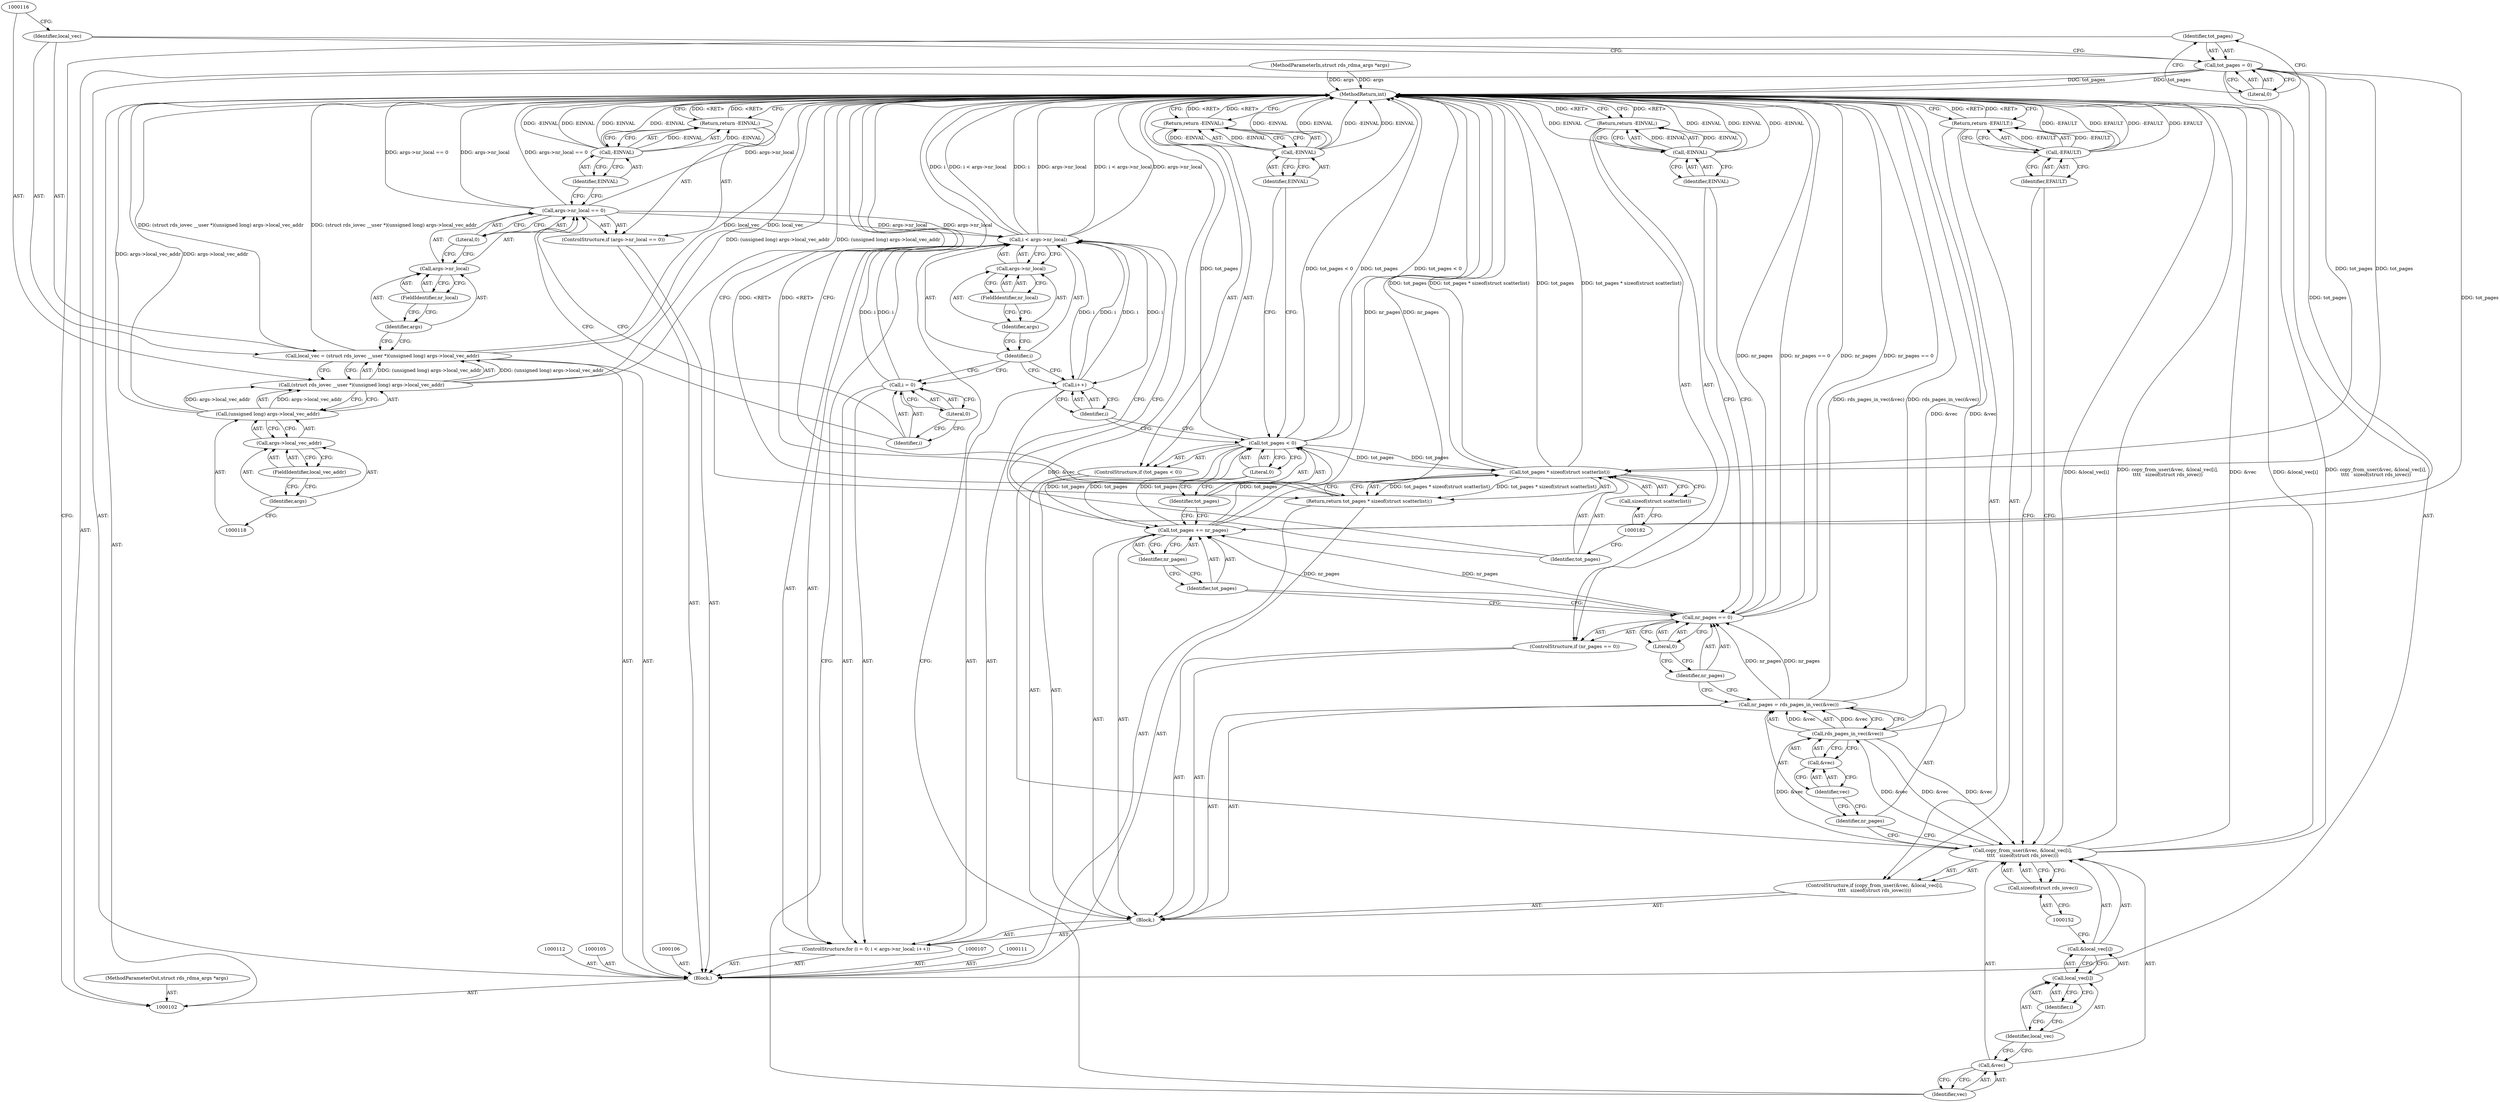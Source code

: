 digraph "0_linux_c095508770aebf1b9218e77026e48345d719b17c" {
"1000183" [label="(MethodReturn,int)"];
"1000103" [label="(MethodParameterIn,struct rds_rdma_args *args)"];
"1000258" [label="(MethodParameterOut,struct rds_rdma_args *args)"];
"1000122" [label="(ControlStructure,if (args->nr_local == 0))"];
"1000126" [label="(FieldIdentifier,nr_local)"];
"1000127" [label="(Literal,0)"];
"1000123" [label="(Call,args->nr_local == 0)"];
"1000124" [label="(Call,args->nr_local)"];
"1000125" [label="(Identifier,args)"];
"1000130" [label="(Identifier,EINVAL)"];
"1000128" [label="(Return,return -EINVAL;)"];
"1000129" [label="(Call,-EINVAL)"];
"1000134" [label="(Literal,0)"];
"1000135" [label="(Call,i < args->nr_local)"];
"1000136" [label="(Identifier,i)"];
"1000137" [label="(Call,args->nr_local)"];
"1000138" [label="(Identifier,args)"];
"1000131" [label="(ControlStructure,for (i = 0; i < args->nr_local; i++))"];
"1000139" [label="(FieldIdentifier,nr_local)"];
"1000140" [label="(Call,i++)"];
"1000141" [label="(Identifier,i)"];
"1000142" [label="(Block,)"];
"1000132" [label="(Call,i = 0)"];
"1000133" [label="(Identifier,i)"];
"1000145" [label="(Call,&vec)"];
"1000146" [label="(Identifier,vec)"];
"1000147" [label="(Call,&local_vec[i])"];
"1000148" [label="(Call,local_vec[i])"];
"1000149" [label="(Identifier,local_vec)"];
"1000143" [label="(ControlStructure,if (copy_from_user(&vec, &local_vec[i],\n\t\t\t\t   sizeof(struct rds_iovec))))"];
"1000150" [label="(Identifier,i)"];
"1000144" [label="(Call,copy_from_user(&vec, &local_vec[i],\n\t\t\t\t   sizeof(struct rds_iovec)))"];
"1000151" [label="(Call,sizeof(struct rds_iovec))"];
"1000154" [label="(Call,-EFAULT)"];
"1000155" [label="(Identifier,EFAULT)"];
"1000153" [label="(Return,return -EFAULT;)"];
"1000104" [label="(Block,)"];
"1000158" [label="(Call,rds_pages_in_vec(&vec))"];
"1000156" [label="(Call,nr_pages = rds_pages_in_vec(&vec))"];
"1000157" [label="(Identifier,nr_pages)"];
"1000159" [label="(Call,&vec)"];
"1000160" [label="(Identifier,vec)"];
"1000164" [label="(Literal,0)"];
"1000161" [label="(ControlStructure,if (nr_pages == 0))"];
"1000162" [label="(Call,nr_pages == 0)"];
"1000163" [label="(Identifier,nr_pages)"];
"1000166" [label="(Call,-EINVAL)"];
"1000167" [label="(Identifier,EINVAL)"];
"1000165" [label="(Return,return -EINVAL;)"];
"1000170" [label="(Identifier,nr_pages)"];
"1000168" [label="(Call,tot_pages += nr_pages)"];
"1000169" [label="(Identifier,tot_pages)"];
"1000174" [label="(Literal,0)"];
"1000171" [label="(ControlStructure,if (tot_pages < 0))"];
"1000172" [label="(Call,tot_pages < 0)"];
"1000173" [label="(Identifier,tot_pages)"];
"1000176" [label="(Call,-EINVAL)"];
"1000177" [label="(Identifier,EINVAL)"];
"1000175" [label="(Return,return -EINVAL;)"];
"1000178" [label="(Return,return tot_pages * sizeof(struct scatterlist);)"];
"1000181" [label="(Call,sizeof(struct scatterlist))"];
"1000179" [label="(Call,tot_pages * sizeof(struct scatterlist))"];
"1000180" [label="(Identifier,tot_pages)"];
"1000110" [label="(Literal,0)"];
"1000108" [label="(Call,tot_pages = 0)"];
"1000109" [label="(Identifier,tot_pages)"];
"1000115" [label="(Call,(struct rds_iovec __user *)(unsigned long) args->local_vec_addr)"];
"1000113" [label="(Call,local_vec = (struct rds_iovec __user *)(unsigned long) args->local_vec_addr)"];
"1000114" [label="(Identifier,local_vec)"];
"1000117" [label="(Call,(unsigned long) args->local_vec_addr)"];
"1000119" [label="(Call,args->local_vec_addr)"];
"1000120" [label="(Identifier,args)"];
"1000121" [label="(FieldIdentifier,local_vec_addr)"];
"1000183" -> "1000102"  [label="AST: "];
"1000183" -> "1000128"  [label="CFG: "];
"1000183" -> "1000153"  [label="CFG: "];
"1000183" -> "1000165"  [label="CFG: "];
"1000183" -> "1000175"  [label="CFG: "];
"1000183" -> "1000178"  [label="CFG: "];
"1000165" -> "1000183"  [label="DDG: <RET>"];
"1000153" -> "1000183"  [label="DDG: <RET>"];
"1000178" -> "1000183"  [label="DDG: <RET>"];
"1000172" -> "1000183"  [label="DDG: tot_pages < 0"];
"1000172" -> "1000183"  [label="DDG: tot_pages"];
"1000179" -> "1000183"  [label="DDG: tot_pages * sizeof(struct scatterlist)"];
"1000179" -> "1000183"  [label="DDG: tot_pages"];
"1000113" -> "1000183"  [label="DDG: local_vec"];
"1000113" -> "1000183"  [label="DDG: (struct rds_iovec __user *)(unsigned long) args->local_vec_addr"];
"1000176" -> "1000183"  [label="DDG: -EINVAL"];
"1000176" -> "1000183"  [label="DDG: EINVAL"];
"1000154" -> "1000183"  [label="DDG: -EFAULT"];
"1000154" -> "1000183"  [label="DDG: EFAULT"];
"1000117" -> "1000183"  [label="DDG: args->local_vec_addr"];
"1000144" -> "1000183"  [label="DDG: &local_vec[i]"];
"1000144" -> "1000183"  [label="DDG: copy_from_user(&vec, &local_vec[i],\n\t\t\t\t   sizeof(struct rds_iovec))"];
"1000144" -> "1000183"  [label="DDG: &vec"];
"1000123" -> "1000183"  [label="DDG: args->nr_local"];
"1000123" -> "1000183"  [label="DDG: args->nr_local == 0"];
"1000158" -> "1000183"  [label="DDG: &vec"];
"1000115" -> "1000183"  [label="DDG: (unsigned long) args->local_vec_addr"];
"1000129" -> "1000183"  [label="DDG: EINVAL"];
"1000129" -> "1000183"  [label="DDG: -EINVAL"];
"1000166" -> "1000183"  [label="DDG: -EINVAL"];
"1000166" -> "1000183"  [label="DDG: EINVAL"];
"1000156" -> "1000183"  [label="DDG: rds_pages_in_vec(&vec)"];
"1000103" -> "1000183"  [label="DDG: args"];
"1000135" -> "1000183"  [label="DDG: i < args->nr_local"];
"1000135" -> "1000183"  [label="DDG: i"];
"1000135" -> "1000183"  [label="DDG: args->nr_local"];
"1000168" -> "1000183"  [label="DDG: nr_pages"];
"1000162" -> "1000183"  [label="DDG: nr_pages"];
"1000162" -> "1000183"  [label="DDG: nr_pages == 0"];
"1000108" -> "1000183"  [label="DDG: tot_pages"];
"1000175" -> "1000183"  [label="DDG: <RET>"];
"1000128" -> "1000183"  [label="DDG: <RET>"];
"1000103" -> "1000102"  [label="AST: "];
"1000103" -> "1000183"  [label="DDG: args"];
"1000258" -> "1000102"  [label="AST: "];
"1000122" -> "1000104"  [label="AST: "];
"1000123" -> "1000122"  [label="AST: "];
"1000128" -> "1000122"  [label="AST: "];
"1000126" -> "1000124"  [label="AST: "];
"1000126" -> "1000125"  [label="CFG: "];
"1000124" -> "1000126"  [label="CFG: "];
"1000127" -> "1000123"  [label="AST: "];
"1000127" -> "1000124"  [label="CFG: "];
"1000123" -> "1000127"  [label="CFG: "];
"1000123" -> "1000122"  [label="AST: "];
"1000123" -> "1000127"  [label="CFG: "];
"1000124" -> "1000123"  [label="AST: "];
"1000127" -> "1000123"  [label="AST: "];
"1000130" -> "1000123"  [label="CFG: "];
"1000133" -> "1000123"  [label="CFG: "];
"1000123" -> "1000183"  [label="DDG: args->nr_local"];
"1000123" -> "1000183"  [label="DDG: args->nr_local == 0"];
"1000123" -> "1000135"  [label="DDG: args->nr_local"];
"1000124" -> "1000123"  [label="AST: "];
"1000124" -> "1000126"  [label="CFG: "];
"1000125" -> "1000124"  [label="AST: "];
"1000126" -> "1000124"  [label="AST: "];
"1000127" -> "1000124"  [label="CFG: "];
"1000125" -> "1000124"  [label="AST: "];
"1000125" -> "1000113"  [label="CFG: "];
"1000126" -> "1000125"  [label="CFG: "];
"1000130" -> "1000129"  [label="AST: "];
"1000130" -> "1000123"  [label="CFG: "];
"1000129" -> "1000130"  [label="CFG: "];
"1000128" -> "1000122"  [label="AST: "];
"1000128" -> "1000129"  [label="CFG: "];
"1000129" -> "1000128"  [label="AST: "];
"1000183" -> "1000128"  [label="CFG: "];
"1000128" -> "1000183"  [label="DDG: <RET>"];
"1000129" -> "1000128"  [label="DDG: -EINVAL"];
"1000129" -> "1000128"  [label="AST: "];
"1000129" -> "1000130"  [label="CFG: "];
"1000130" -> "1000129"  [label="AST: "];
"1000128" -> "1000129"  [label="CFG: "];
"1000129" -> "1000183"  [label="DDG: EINVAL"];
"1000129" -> "1000183"  [label="DDG: -EINVAL"];
"1000129" -> "1000128"  [label="DDG: -EINVAL"];
"1000134" -> "1000132"  [label="AST: "];
"1000134" -> "1000133"  [label="CFG: "];
"1000132" -> "1000134"  [label="CFG: "];
"1000135" -> "1000131"  [label="AST: "];
"1000135" -> "1000137"  [label="CFG: "];
"1000136" -> "1000135"  [label="AST: "];
"1000137" -> "1000135"  [label="AST: "];
"1000146" -> "1000135"  [label="CFG: "];
"1000180" -> "1000135"  [label="CFG: "];
"1000135" -> "1000183"  [label="DDG: i < args->nr_local"];
"1000135" -> "1000183"  [label="DDG: i"];
"1000135" -> "1000183"  [label="DDG: args->nr_local"];
"1000140" -> "1000135"  [label="DDG: i"];
"1000132" -> "1000135"  [label="DDG: i"];
"1000123" -> "1000135"  [label="DDG: args->nr_local"];
"1000135" -> "1000140"  [label="DDG: i"];
"1000136" -> "1000135"  [label="AST: "];
"1000136" -> "1000132"  [label="CFG: "];
"1000136" -> "1000140"  [label="CFG: "];
"1000138" -> "1000136"  [label="CFG: "];
"1000137" -> "1000135"  [label="AST: "];
"1000137" -> "1000139"  [label="CFG: "];
"1000138" -> "1000137"  [label="AST: "];
"1000139" -> "1000137"  [label="AST: "];
"1000135" -> "1000137"  [label="CFG: "];
"1000138" -> "1000137"  [label="AST: "];
"1000138" -> "1000136"  [label="CFG: "];
"1000139" -> "1000138"  [label="CFG: "];
"1000131" -> "1000104"  [label="AST: "];
"1000132" -> "1000131"  [label="AST: "];
"1000135" -> "1000131"  [label="AST: "];
"1000140" -> "1000131"  [label="AST: "];
"1000142" -> "1000131"  [label="AST: "];
"1000139" -> "1000137"  [label="AST: "];
"1000139" -> "1000138"  [label="CFG: "];
"1000137" -> "1000139"  [label="CFG: "];
"1000140" -> "1000131"  [label="AST: "];
"1000140" -> "1000141"  [label="CFG: "];
"1000141" -> "1000140"  [label="AST: "];
"1000136" -> "1000140"  [label="CFG: "];
"1000140" -> "1000135"  [label="DDG: i"];
"1000135" -> "1000140"  [label="DDG: i"];
"1000141" -> "1000140"  [label="AST: "];
"1000141" -> "1000172"  [label="CFG: "];
"1000140" -> "1000141"  [label="CFG: "];
"1000142" -> "1000131"  [label="AST: "];
"1000143" -> "1000142"  [label="AST: "];
"1000156" -> "1000142"  [label="AST: "];
"1000161" -> "1000142"  [label="AST: "];
"1000168" -> "1000142"  [label="AST: "];
"1000171" -> "1000142"  [label="AST: "];
"1000132" -> "1000131"  [label="AST: "];
"1000132" -> "1000134"  [label="CFG: "];
"1000133" -> "1000132"  [label="AST: "];
"1000134" -> "1000132"  [label="AST: "];
"1000136" -> "1000132"  [label="CFG: "];
"1000132" -> "1000135"  [label="DDG: i"];
"1000133" -> "1000132"  [label="AST: "];
"1000133" -> "1000123"  [label="CFG: "];
"1000134" -> "1000133"  [label="CFG: "];
"1000145" -> "1000144"  [label="AST: "];
"1000145" -> "1000146"  [label="CFG: "];
"1000146" -> "1000145"  [label="AST: "];
"1000149" -> "1000145"  [label="CFG: "];
"1000146" -> "1000145"  [label="AST: "];
"1000146" -> "1000135"  [label="CFG: "];
"1000145" -> "1000146"  [label="CFG: "];
"1000147" -> "1000144"  [label="AST: "];
"1000147" -> "1000148"  [label="CFG: "];
"1000148" -> "1000147"  [label="AST: "];
"1000152" -> "1000147"  [label="CFG: "];
"1000148" -> "1000147"  [label="AST: "];
"1000148" -> "1000150"  [label="CFG: "];
"1000149" -> "1000148"  [label="AST: "];
"1000150" -> "1000148"  [label="AST: "];
"1000147" -> "1000148"  [label="CFG: "];
"1000149" -> "1000148"  [label="AST: "];
"1000149" -> "1000145"  [label="CFG: "];
"1000150" -> "1000149"  [label="CFG: "];
"1000143" -> "1000142"  [label="AST: "];
"1000144" -> "1000143"  [label="AST: "];
"1000153" -> "1000143"  [label="AST: "];
"1000150" -> "1000148"  [label="AST: "];
"1000150" -> "1000149"  [label="CFG: "];
"1000148" -> "1000150"  [label="CFG: "];
"1000144" -> "1000143"  [label="AST: "];
"1000144" -> "1000151"  [label="CFG: "];
"1000145" -> "1000144"  [label="AST: "];
"1000147" -> "1000144"  [label="AST: "];
"1000151" -> "1000144"  [label="AST: "];
"1000155" -> "1000144"  [label="CFG: "];
"1000157" -> "1000144"  [label="CFG: "];
"1000144" -> "1000183"  [label="DDG: &local_vec[i]"];
"1000144" -> "1000183"  [label="DDG: copy_from_user(&vec, &local_vec[i],\n\t\t\t\t   sizeof(struct rds_iovec))"];
"1000144" -> "1000183"  [label="DDG: &vec"];
"1000158" -> "1000144"  [label="DDG: &vec"];
"1000144" -> "1000158"  [label="DDG: &vec"];
"1000151" -> "1000144"  [label="AST: "];
"1000151" -> "1000152"  [label="CFG: "];
"1000152" -> "1000151"  [label="AST: "];
"1000144" -> "1000151"  [label="CFG: "];
"1000154" -> "1000153"  [label="AST: "];
"1000154" -> "1000155"  [label="CFG: "];
"1000155" -> "1000154"  [label="AST: "];
"1000153" -> "1000154"  [label="CFG: "];
"1000154" -> "1000183"  [label="DDG: -EFAULT"];
"1000154" -> "1000183"  [label="DDG: EFAULT"];
"1000154" -> "1000153"  [label="DDG: -EFAULT"];
"1000155" -> "1000154"  [label="AST: "];
"1000155" -> "1000144"  [label="CFG: "];
"1000154" -> "1000155"  [label="CFG: "];
"1000153" -> "1000143"  [label="AST: "];
"1000153" -> "1000154"  [label="CFG: "];
"1000154" -> "1000153"  [label="AST: "];
"1000183" -> "1000153"  [label="CFG: "];
"1000153" -> "1000183"  [label="DDG: <RET>"];
"1000154" -> "1000153"  [label="DDG: -EFAULT"];
"1000104" -> "1000102"  [label="AST: "];
"1000105" -> "1000104"  [label="AST: "];
"1000106" -> "1000104"  [label="AST: "];
"1000107" -> "1000104"  [label="AST: "];
"1000108" -> "1000104"  [label="AST: "];
"1000111" -> "1000104"  [label="AST: "];
"1000112" -> "1000104"  [label="AST: "];
"1000113" -> "1000104"  [label="AST: "];
"1000122" -> "1000104"  [label="AST: "];
"1000131" -> "1000104"  [label="AST: "];
"1000178" -> "1000104"  [label="AST: "];
"1000158" -> "1000156"  [label="AST: "];
"1000158" -> "1000159"  [label="CFG: "];
"1000159" -> "1000158"  [label="AST: "];
"1000156" -> "1000158"  [label="CFG: "];
"1000158" -> "1000183"  [label="DDG: &vec"];
"1000158" -> "1000144"  [label="DDG: &vec"];
"1000158" -> "1000156"  [label="DDG: &vec"];
"1000144" -> "1000158"  [label="DDG: &vec"];
"1000156" -> "1000142"  [label="AST: "];
"1000156" -> "1000158"  [label="CFG: "];
"1000157" -> "1000156"  [label="AST: "];
"1000158" -> "1000156"  [label="AST: "];
"1000163" -> "1000156"  [label="CFG: "];
"1000156" -> "1000183"  [label="DDG: rds_pages_in_vec(&vec)"];
"1000158" -> "1000156"  [label="DDG: &vec"];
"1000156" -> "1000162"  [label="DDG: nr_pages"];
"1000157" -> "1000156"  [label="AST: "];
"1000157" -> "1000144"  [label="CFG: "];
"1000160" -> "1000157"  [label="CFG: "];
"1000159" -> "1000158"  [label="AST: "];
"1000159" -> "1000160"  [label="CFG: "];
"1000160" -> "1000159"  [label="AST: "];
"1000158" -> "1000159"  [label="CFG: "];
"1000160" -> "1000159"  [label="AST: "];
"1000160" -> "1000157"  [label="CFG: "];
"1000159" -> "1000160"  [label="CFG: "];
"1000164" -> "1000162"  [label="AST: "];
"1000164" -> "1000163"  [label="CFG: "];
"1000162" -> "1000164"  [label="CFG: "];
"1000161" -> "1000142"  [label="AST: "];
"1000162" -> "1000161"  [label="AST: "];
"1000165" -> "1000161"  [label="AST: "];
"1000162" -> "1000161"  [label="AST: "];
"1000162" -> "1000164"  [label="CFG: "];
"1000163" -> "1000162"  [label="AST: "];
"1000164" -> "1000162"  [label="AST: "];
"1000167" -> "1000162"  [label="CFG: "];
"1000169" -> "1000162"  [label="CFG: "];
"1000162" -> "1000183"  [label="DDG: nr_pages"];
"1000162" -> "1000183"  [label="DDG: nr_pages == 0"];
"1000156" -> "1000162"  [label="DDG: nr_pages"];
"1000162" -> "1000168"  [label="DDG: nr_pages"];
"1000163" -> "1000162"  [label="AST: "];
"1000163" -> "1000156"  [label="CFG: "];
"1000164" -> "1000163"  [label="CFG: "];
"1000166" -> "1000165"  [label="AST: "];
"1000166" -> "1000167"  [label="CFG: "];
"1000167" -> "1000166"  [label="AST: "];
"1000165" -> "1000166"  [label="CFG: "];
"1000166" -> "1000183"  [label="DDG: -EINVAL"];
"1000166" -> "1000183"  [label="DDG: EINVAL"];
"1000166" -> "1000165"  [label="DDG: -EINVAL"];
"1000167" -> "1000166"  [label="AST: "];
"1000167" -> "1000162"  [label="CFG: "];
"1000166" -> "1000167"  [label="CFG: "];
"1000165" -> "1000161"  [label="AST: "];
"1000165" -> "1000166"  [label="CFG: "];
"1000166" -> "1000165"  [label="AST: "];
"1000183" -> "1000165"  [label="CFG: "];
"1000165" -> "1000183"  [label="DDG: <RET>"];
"1000166" -> "1000165"  [label="DDG: -EINVAL"];
"1000170" -> "1000168"  [label="AST: "];
"1000170" -> "1000169"  [label="CFG: "];
"1000168" -> "1000170"  [label="CFG: "];
"1000168" -> "1000142"  [label="AST: "];
"1000168" -> "1000170"  [label="CFG: "];
"1000169" -> "1000168"  [label="AST: "];
"1000170" -> "1000168"  [label="AST: "];
"1000173" -> "1000168"  [label="CFG: "];
"1000168" -> "1000183"  [label="DDG: nr_pages"];
"1000162" -> "1000168"  [label="DDG: nr_pages"];
"1000172" -> "1000168"  [label="DDG: tot_pages"];
"1000108" -> "1000168"  [label="DDG: tot_pages"];
"1000168" -> "1000172"  [label="DDG: tot_pages"];
"1000169" -> "1000168"  [label="AST: "];
"1000169" -> "1000162"  [label="CFG: "];
"1000170" -> "1000169"  [label="CFG: "];
"1000174" -> "1000172"  [label="AST: "];
"1000174" -> "1000173"  [label="CFG: "];
"1000172" -> "1000174"  [label="CFG: "];
"1000171" -> "1000142"  [label="AST: "];
"1000172" -> "1000171"  [label="AST: "];
"1000175" -> "1000171"  [label="AST: "];
"1000172" -> "1000171"  [label="AST: "];
"1000172" -> "1000174"  [label="CFG: "];
"1000173" -> "1000172"  [label="AST: "];
"1000174" -> "1000172"  [label="AST: "];
"1000177" -> "1000172"  [label="CFG: "];
"1000141" -> "1000172"  [label="CFG: "];
"1000172" -> "1000183"  [label="DDG: tot_pages < 0"];
"1000172" -> "1000183"  [label="DDG: tot_pages"];
"1000172" -> "1000168"  [label="DDG: tot_pages"];
"1000168" -> "1000172"  [label="DDG: tot_pages"];
"1000172" -> "1000179"  [label="DDG: tot_pages"];
"1000173" -> "1000172"  [label="AST: "];
"1000173" -> "1000168"  [label="CFG: "];
"1000174" -> "1000173"  [label="CFG: "];
"1000176" -> "1000175"  [label="AST: "];
"1000176" -> "1000177"  [label="CFG: "];
"1000177" -> "1000176"  [label="AST: "];
"1000175" -> "1000176"  [label="CFG: "];
"1000176" -> "1000183"  [label="DDG: -EINVAL"];
"1000176" -> "1000183"  [label="DDG: EINVAL"];
"1000176" -> "1000175"  [label="DDG: -EINVAL"];
"1000177" -> "1000176"  [label="AST: "];
"1000177" -> "1000172"  [label="CFG: "];
"1000176" -> "1000177"  [label="CFG: "];
"1000175" -> "1000171"  [label="AST: "];
"1000175" -> "1000176"  [label="CFG: "];
"1000176" -> "1000175"  [label="AST: "];
"1000183" -> "1000175"  [label="CFG: "];
"1000175" -> "1000183"  [label="DDG: <RET>"];
"1000176" -> "1000175"  [label="DDG: -EINVAL"];
"1000178" -> "1000104"  [label="AST: "];
"1000178" -> "1000179"  [label="CFG: "];
"1000179" -> "1000178"  [label="AST: "];
"1000183" -> "1000178"  [label="CFG: "];
"1000178" -> "1000183"  [label="DDG: <RET>"];
"1000179" -> "1000178"  [label="DDG: tot_pages * sizeof(struct scatterlist)"];
"1000181" -> "1000179"  [label="AST: "];
"1000181" -> "1000182"  [label="CFG: "];
"1000182" -> "1000181"  [label="AST: "];
"1000179" -> "1000181"  [label="CFG: "];
"1000179" -> "1000178"  [label="AST: "];
"1000179" -> "1000181"  [label="CFG: "];
"1000180" -> "1000179"  [label="AST: "];
"1000181" -> "1000179"  [label="AST: "];
"1000178" -> "1000179"  [label="CFG: "];
"1000179" -> "1000183"  [label="DDG: tot_pages * sizeof(struct scatterlist)"];
"1000179" -> "1000183"  [label="DDG: tot_pages"];
"1000179" -> "1000178"  [label="DDG: tot_pages * sizeof(struct scatterlist)"];
"1000172" -> "1000179"  [label="DDG: tot_pages"];
"1000108" -> "1000179"  [label="DDG: tot_pages"];
"1000180" -> "1000179"  [label="AST: "];
"1000180" -> "1000135"  [label="CFG: "];
"1000182" -> "1000180"  [label="CFG: "];
"1000110" -> "1000108"  [label="AST: "];
"1000110" -> "1000109"  [label="CFG: "];
"1000108" -> "1000110"  [label="CFG: "];
"1000108" -> "1000104"  [label="AST: "];
"1000108" -> "1000110"  [label="CFG: "];
"1000109" -> "1000108"  [label="AST: "];
"1000110" -> "1000108"  [label="AST: "];
"1000114" -> "1000108"  [label="CFG: "];
"1000108" -> "1000183"  [label="DDG: tot_pages"];
"1000108" -> "1000168"  [label="DDG: tot_pages"];
"1000108" -> "1000179"  [label="DDG: tot_pages"];
"1000109" -> "1000108"  [label="AST: "];
"1000109" -> "1000102"  [label="CFG: "];
"1000110" -> "1000109"  [label="CFG: "];
"1000115" -> "1000113"  [label="AST: "];
"1000115" -> "1000117"  [label="CFG: "];
"1000116" -> "1000115"  [label="AST: "];
"1000117" -> "1000115"  [label="AST: "];
"1000113" -> "1000115"  [label="CFG: "];
"1000115" -> "1000183"  [label="DDG: (unsigned long) args->local_vec_addr"];
"1000115" -> "1000113"  [label="DDG: (unsigned long) args->local_vec_addr"];
"1000117" -> "1000115"  [label="DDG: args->local_vec_addr"];
"1000113" -> "1000104"  [label="AST: "];
"1000113" -> "1000115"  [label="CFG: "];
"1000114" -> "1000113"  [label="AST: "];
"1000115" -> "1000113"  [label="AST: "];
"1000125" -> "1000113"  [label="CFG: "];
"1000113" -> "1000183"  [label="DDG: local_vec"];
"1000113" -> "1000183"  [label="DDG: (struct rds_iovec __user *)(unsigned long) args->local_vec_addr"];
"1000115" -> "1000113"  [label="DDG: (unsigned long) args->local_vec_addr"];
"1000114" -> "1000113"  [label="AST: "];
"1000114" -> "1000108"  [label="CFG: "];
"1000116" -> "1000114"  [label="CFG: "];
"1000117" -> "1000115"  [label="AST: "];
"1000117" -> "1000119"  [label="CFG: "];
"1000118" -> "1000117"  [label="AST: "];
"1000119" -> "1000117"  [label="AST: "];
"1000115" -> "1000117"  [label="CFG: "];
"1000117" -> "1000183"  [label="DDG: args->local_vec_addr"];
"1000117" -> "1000115"  [label="DDG: args->local_vec_addr"];
"1000119" -> "1000117"  [label="AST: "];
"1000119" -> "1000121"  [label="CFG: "];
"1000120" -> "1000119"  [label="AST: "];
"1000121" -> "1000119"  [label="AST: "];
"1000117" -> "1000119"  [label="CFG: "];
"1000120" -> "1000119"  [label="AST: "];
"1000120" -> "1000118"  [label="CFG: "];
"1000121" -> "1000120"  [label="CFG: "];
"1000121" -> "1000119"  [label="AST: "];
"1000121" -> "1000120"  [label="CFG: "];
"1000119" -> "1000121"  [label="CFG: "];
}

